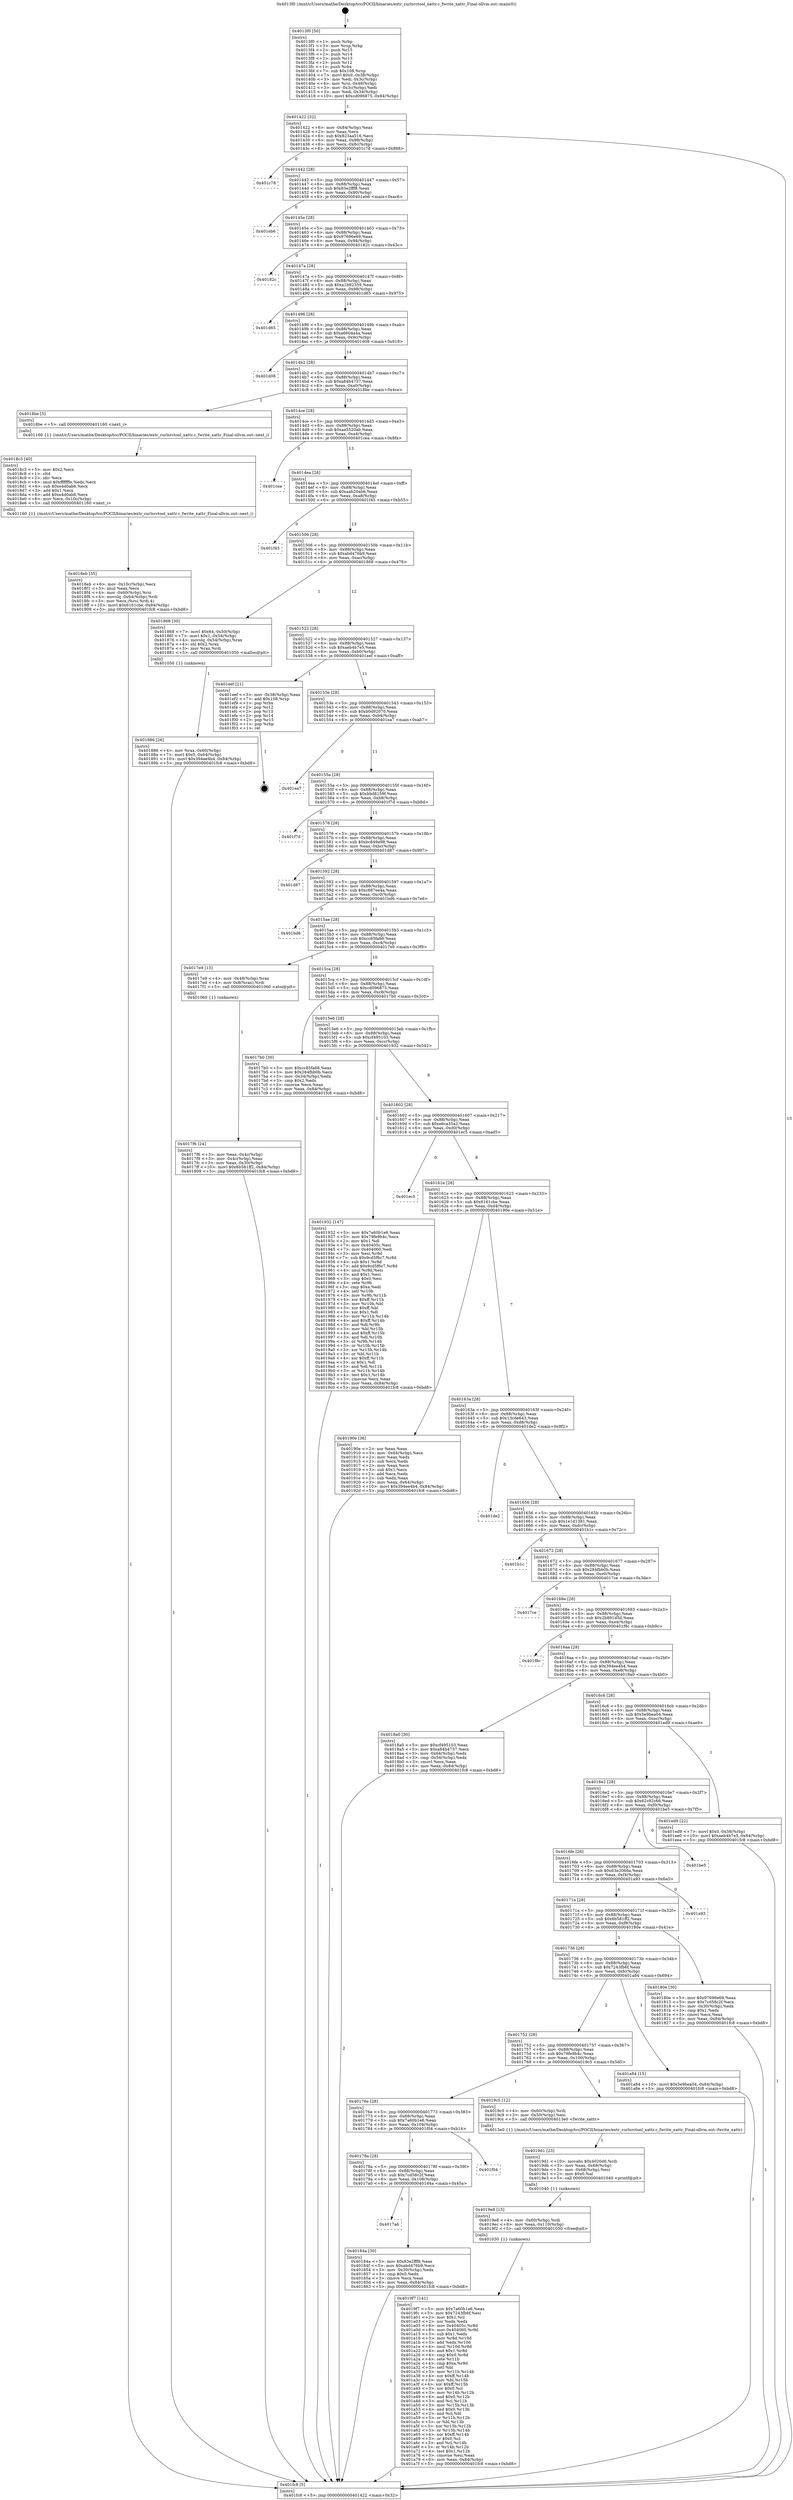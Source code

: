 digraph "0x4013f0" {
  label = "0x4013f0 (/mnt/c/Users/mathe/Desktop/tcc/POCII/binaries/extr_curlsrctool_xattr.c_fwrite_xattr_Final-ollvm.out::main(0))"
  labelloc = "t"
  node[shape=record]

  Entry [label="",width=0.3,height=0.3,shape=circle,fillcolor=black,style=filled]
  "0x401422" [label="{
     0x401422 [32]\l
     | [instrs]\l
     &nbsp;&nbsp;0x401422 \<+6\>: mov -0x84(%rbp),%eax\l
     &nbsp;&nbsp;0x401428 \<+2\>: mov %eax,%ecx\l
     &nbsp;&nbsp;0x40142a \<+6\>: sub $0x823aa516,%ecx\l
     &nbsp;&nbsp;0x401430 \<+6\>: mov %eax,-0x88(%rbp)\l
     &nbsp;&nbsp;0x401436 \<+6\>: mov %ecx,-0x8c(%rbp)\l
     &nbsp;&nbsp;0x40143c \<+6\>: je 0000000000401c78 \<main+0x888\>\l
  }"]
  "0x401c78" [label="{
     0x401c78\l
  }", style=dashed]
  "0x401442" [label="{
     0x401442 [28]\l
     | [instrs]\l
     &nbsp;&nbsp;0x401442 \<+5\>: jmp 0000000000401447 \<main+0x57\>\l
     &nbsp;&nbsp;0x401447 \<+6\>: mov -0x88(%rbp),%eax\l
     &nbsp;&nbsp;0x40144d \<+5\>: sub $0x83e2fff8,%eax\l
     &nbsp;&nbsp;0x401452 \<+6\>: mov %eax,-0x90(%rbp)\l
     &nbsp;&nbsp;0x401458 \<+6\>: je 0000000000401eb6 \<main+0xac6\>\l
  }"]
  Exit [label="",width=0.3,height=0.3,shape=circle,fillcolor=black,style=filled,peripheries=2]
  "0x401eb6" [label="{
     0x401eb6\l
  }", style=dashed]
  "0x40145e" [label="{
     0x40145e [28]\l
     | [instrs]\l
     &nbsp;&nbsp;0x40145e \<+5\>: jmp 0000000000401463 \<main+0x73\>\l
     &nbsp;&nbsp;0x401463 \<+6\>: mov -0x88(%rbp),%eax\l
     &nbsp;&nbsp;0x401469 \<+5\>: sub $0x97696e69,%eax\l
     &nbsp;&nbsp;0x40146e \<+6\>: mov %eax,-0x94(%rbp)\l
     &nbsp;&nbsp;0x401474 \<+6\>: je 000000000040182c \<main+0x43c\>\l
  }"]
  "0x4019f7" [label="{
     0x4019f7 [141]\l
     | [instrs]\l
     &nbsp;&nbsp;0x4019f7 \<+5\>: mov $0x7a60b1e6,%eax\l
     &nbsp;&nbsp;0x4019fc \<+5\>: mov $0x7243fb6f,%esi\l
     &nbsp;&nbsp;0x401a01 \<+2\>: mov $0x1,%cl\l
     &nbsp;&nbsp;0x401a03 \<+2\>: xor %edx,%edx\l
     &nbsp;&nbsp;0x401a05 \<+8\>: mov 0x40405c,%r8d\l
     &nbsp;&nbsp;0x401a0d \<+8\>: mov 0x404060,%r9d\l
     &nbsp;&nbsp;0x401a15 \<+3\>: sub $0x1,%edx\l
     &nbsp;&nbsp;0x401a18 \<+3\>: mov %r8d,%r10d\l
     &nbsp;&nbsp;0x401a1b \<+3\>: add %edx,%r10d\l
     &nbsp;&nbsp;0x401a1e \<+4\>: imul %r10d,%r8d\l
     &nbsp;&nbsp;0x401a22 \<+4\>: and $0x1,%r8d\l
     &nbsp;&nbsp;0x401a26 \<+4\>: cmp $0x0,%r8d\l
     &nbsp;&nbsp;0x401a2a \<+4\>: sete %r11b\l
     &nbsp;&nbsp;0x401a2e \<+4\>: cmp $0xa,%r9d\l
     &nbsp;&nbsp;0x401a32 \<+3\>: setl %bl\l
     &nbsp;&nbsp;0x401a35 \<+3\>: mov %r11b,%r14b\l
     &nbsp;&nbsp;0x401a38 \<+4\>: xor $0xff,%r14b\l
     &nbsp;&nbsp;0x401a3c \<+3\>: mov %bl,%r15b\l
     &nbsp;&nbsp;0x401a3f \<+4\>: xor $0xff,%r15b\l
     &nbsp;&nbsp;0x401a43 \<+3\>: xor $0x0,%cl\l
     &nbsp;&nbsp;0x401a46 \<+3\>: mov %r14b,%r12b\l
     &nbsp;&nbsp;0x401a49 \<+4\>: and $0x0,%r12b\l
     &nbsp;&nbsp;0x401a4d \<+3\>: and %cl,%r11b\l
     &nbsp;&nbsp;0x401a50 \<+3\>: mov %r15b,%r13b\l
     &nbsp;&nbsp;0x401a53 \<+4\>: and $0x0,%r13b\l
     &nbsp;&nbsp;0x401a57 \<+2\>: and %cl,%bl\l
     &nbsp;&nbsp;0x401a59 \<+3\>: or %r11b,%r12b\l
     &nbsp;&nbsp;0x401a5c \<+3\>: or %bl,%r13b\l
     &nbsp;&nbsp;0x401a5f \<+3\>: xor %r13b,%r12b\l
     &nbsp;&nbsp;0x401a62 \<+3\>: or %r15b,%r14b\l
     &nbsp;&nbsp;0x401a65 \<+4\>: xor $0xff,%r14b\l
     &nbsp;&nbsp;0x401a69 \<+3\>: or $0x0,%cl\l
     &nbsp;&nbsp;0x401a6c \<+3\>: and %cl,%r14b\l
     &nbsp;&nbsp;0x401a6f \<+3\>: or %r14b,%r12b\l
     &nbsp;&nbsp;0x401a72 \<+4\>: test $0x1,%r12b\l
     &nbsp;&nbsp;0x401a76 \<+3\>: cmovne %esi,%eax\l
     &nbsp;&nbsp;0x401a79 \<+6\>: mov %eax,-0x84(%rbp)\l
     &nbsp;&nbsp;0x401a7f \<+5\>: jmp 0000000000401fc8 \<main+0xbd8\>\l
  }"]
  "0x40182c" [label="{
     0x40182c\l
  }", style=dashed]
  "0x40147a" [label="{
     0x40147a [28]\l
     | [instrs]\l
     &nbsp;&nbsp;0x40147a \<+5\>: jmp 000000000040147f \<main+0x8f\>\l
     &nbsp;&nbsp;0x40147f \<+6\>: mov -0x88(%rbp),%eax\l
     &nbsp;&nbsp;0x401485 \<+5\>: sub $0xa1b92359,%eax\l
     &nbsp;&nbsp;0x40148a \<+6\>: mov %eax,-0x98(%rbp)\l
     &nbsp;&nbsp;0x401490 \<+6\>: je 0000000000401d65 \<main+0x975\>\l
  }"]
  "0x4019e8" [label="{
     0x4019e8 [15]\l
     | [instrs]\l
     &nbsp;&nbsp;0x4019e8 \<+4\>: mov -0x60(%rbp),%rdi\l
     &nbsp;&nbsp;0x4019ec \<+6\>: mov %eax,-0x110(%rbp)\l
     &nbsp;&nbsp;0x4019f2 \<+5\>: call 0000000000401030 \<free@plt\>\l
     | [calls]\l
     &nbsp;&nbsp;0x401030 \{1\} (unknown)\l
  }"]
  "0x401d65" [label="{
     0x401d65\l
  }", style=dashed]
  "0x401496" [label="{
     0x401496 [28]\l
     | [instrs]\l
     &nbsp;&nbsp;0x401496 \<+5\>: jmp 000000000040149b \<main+0xab\>\l
     &nbsp;&nbsp;0x40149b \<+6\>: mov -0x88(%rbp),%eax\l
     &nbsp;&nbsp;0x4014a1 \<+5\>: sub $0xa6604a4a,%eax\l
     &nbsp;&nbsp;0x4014a6 \<+6\>: mov %eax,-0x9c(%rbp)\l
     &nbsp;&nbsp;0x4014ac \<+6\>: je 0000000000401d08 \<main+0x918\>\l
  }"]
  "0x4019d1" [label="{
     0x4019d1 [23]\l
     | [instrs]\l
     &nbsp;&nbsp;0x4019d1 \<+10\>: movabs $0x4020d6,%rdi\l
     &nbsp;&nbsp;0x4019db \<+3\>: mov %eax,-0x68(%rbp)\l
     &nbsp;&nbsp;0x4019de \<+3\>: mov -0x68(%rbp),%esi\l
     &nbsp;&nbsp;0x4019e1 \<+2\>: mov $0x0,%al\l
     &nbsp;&nbsp;0x4019e3 \<+5\>: call 0000000000401040 \<printf@plt\>\l
     | [calls]\l
     &nbsp;&nbsp;0x401040 \{1\} (unknown)\l
  }"]
  "0x401d08" [label="{
     0x401d08\l
  }", style=dashed]
  "0x4014b2" [label="{
     0x4014b2 [28]\l
     | [instrs]\l
     &nbsp;&nbsp;0x4014b2 \<+5\>: jmp 00000000004014b7 \<main+0xc7\>\l
     &nbsp;&nbsp;0x4014b7 \<+6\>: mov -0x88(%rbp),%eax\l
     &nbsp;&nbsp;0x4014bd \<+5\>: sub $0xa84b4737,%eax\l
     &nbsp;&nbsp;0x4014c2 \<+6\>: mov %eax,-0xa0(%rbp)\l
     &nbsp;&nbsp;0x4014c8 \<+6\>: je 00000000004018be \<main+0x4ce\>\l
  }"]
  "0x4018eb" [label="{
     0x4018eb [35]\l
     | [instrs]\l
     &nbsp;&nbsp;0x4018eb \<+6\>: mov -0x10c(%rbp),%ecx\l
     &nbsp;&nbsp;0x4018f1 \<+3\>: imul %eax,%ecx\l
     &nbsp;&nbsp;0x4018f4 \<+4\>: mov -0x60(%rbp),%rsi\l
     &nbsp;&nbsp;0x4018f8 \<+4\>: movslq -0x64(%rbp),%rdi\l
     &nbsp;&nbsp;0x4018fc \<+3\>: mov %ecx,(%rsi,%rdi,4)\l
     &nbsp;&nbsp;0x4018ff \<+10\>: movl $0x6161cbe,-0x84(%rbp)\l
     &nbsp;&nbsp;0x401909 \<+5\>: jmp 0000000000401fc8 \<main+0xbd8\>\l
  }"]
  "0x4018be" [label="{
     0x4018be [5]\l
     | [instrs]\l
     &nbsp;&nbsp;0x4018be \<+5\>: call 0000000000401160 \<next_i\>\l
     | [calls]\l
     &nbsp;&nbsp;0x401160 \{1\} (/mnt/c/Users/mathe/Desktop/tcc/POCII/binaries/extr_curlsrctool_xattr.c_fwrite_xattr_Final-ollvm.out::next_i)\l
  }"]
  "0x4014ce" [label="{
     0x4014ce [28]\l
     | [instrs]\l
     &nbsp;&nbsp;0x4014ce \<+5\>: jmp 00000000004014d3 \<main+0xe3\>\l
     &nbsp;&nbsp;0x4014d3 \<+6\>: mov -0x88(%rbp),%eax\l
     &nbsp;&nbsp;0x4014d9 \<+5\>: sub $0xaa5520ab,%eax\l
     &nbsp;&nbsp;0x4014de \<+6\>: mov %eax,-0xa4(%rbp)\l
     &nbsp;&nbsp;0x4014e4 \<+6\>: je 0000000000401cea \<main+0x8fa\>\l
  }"]
  "0x4018c3" [label="{
     0x4018c3 [40]\l
     | [instrs]\l
     &nbsp;&nbsp;0x4018c3 \<+5\>: mov $0x2,%ecx\l
     &nbsp;&nbsp;0x4018c8 \<+1\>: cltd\l
     &nbsp;&nbsp;0x4018c9 \<+2\>: idiv %ecx\l
     &nbsp;&nbsp;0x4018cb \<+6\>: imul $0xfffffffe,%edx,%ecx\l
     &nbsp;&nbsp;0x4018d1 \<+6\>: sub $0xe4d0ab6,%ecx\l
     &nbsp;&nbsp;0x4018d7 \<+3\>: add $0x1,%ecx\l
     &nbsp;&nbsp;0x4018da \<+6\>: add $0xe4d0ab6,%ecx\l
     &nbsp;&nbsp;0x4018e0 \<+6\>: mov %ecx,-0x10c(%rbp)\l
     &nbsp;&nbsp;0x4018e6 \<+5\>: call 0000000000401160 \<next_i\>\l
     | [calls]\l
     &nbsp;&nbsp;0x401160 \{1\} (/mnt/c/Users/mathe/Desktop/tcc/POCII/binaries/extr_curlsrctool_xattr.c_fwrite_xattr_Final-ollvm.out::next_i)\l
  }"]
  "0x401cea" [label="{
     0x401cea\l
  }", style=dashed]
  "0x4014ea" [label="{
     0x4014ea [28]\l
     | [instrs]\l
     &nbsp;&nbsp;0x4014ea \<+5\>: jmp 00000000004014ef \<main+0xff\>\l
     &nbsp;&nbsp;0x4014ef \<+6\>: mov -0x88(%rbp),%eax\l
     &nbsp;&nbsp;0x4014f5 \<+5\>: sub $0xaab20ab6,%eax\l
     &nbsp;&nbsp;0x4014fa \<+6\>: mov %eax,-0xa8(%rbp)\l
     &nbsp;&nbsp;0x401500 \<+6\>: je 0000000000401f45 \<main+0xb55\>\l
  }"]
  "0x401886" [label="{
     0x401886 [26]\l
     | [instrs]\l
     &nbsp;&nbsp;0x401886 \<+4\>: mov %rax,-0x60(%rbp)\l
     &nbsp;&nbsp;0x40188a \<+7\>: movl $0x0,-0x64(%rbp)\l
     &nbsp;&nbsp;0x401891 \<+10\>: movl $0x394ee4b4,-0x84(%rbp)\l
     &nbsp;&nbsp;0x40189b \<+5\>: jmp 0000000000401fc8 \<main+0xbd8\>\l
  }"]
  "0x401f45" [label="{
     0x401f45\l
  }", style=dashed]
  "0x401506" [label="{
     0x401506 [28]\l
     | [instrs]\l
     &nbsp;&nbsp;0x401506 \<+5\>: jmp 000000000040150b \<main+0x11b\>\l
     &nbsp;&nbsp;0x40150b \<+6\>: mov -0x88(%rbp),%eax\l
     &nbsp;&nbsp;0x401511 \<+5\>: sub $0xabd476b9,%eax\l
     &nbsp;&nbsp;0x401516 \<+6\>: mov %eax,-0xac(%rbp)\l
     &nbsp;&nbsp;0x40151c \<+6\>: je 0000000000401868 \<main+0x478\>\l
  }"]
  "0x4017a6" [label="{
     0x4017a6\l
  }", style=dashed]
  "0x401868" [label="{
     0x401868 [30]\l
     | [instrs]\l
     &nbsp;&nbsp;0x401868 \<+7\>: movl $0x64,-0x50(%rbp)\l
     &nbsp;&nbsp;0x40186f \<+7\>: movl $0x1,-0x54(%rbp)\l
     &nbsp;&nbsp;0x401876 \<+4\>: movslq -0x54(%rbp),%rax\l
     &nbsp;&nbsp;0x40187a \<+4\>: shl $0x2,%rax\l
     &nbsp;&nbsp;0x40187e \<+3\>: mov %rax,%rdi\l
     &nbsp;&nbsp;0x401881 \<+5\>: call 0000000000401050 \<malloc@plt\>\l
     | [calls]\l
     &nbsp;&nbsp;0x401050 \{1\} (unknown)\l
  }"]
  "0x401522" [label="{
     0x401522 [28]\l
     | [instrs]\l
     &nbsp;&nbsp;0x401522 \<+5\>: jmp 0000000000401527 \<main+0x137\>\l
     &nbsp;&nbsp;0x401527 \<+6\>: mov -0x88(%rbp),%eax\l
     &nbsp;&nbsp;0x40152d \<+5\>: sub $0xaeb4b7e5,%eax\l
     &nbsp;&nbsp;0x401532 \<+6\>: mov %eax,-0xb0(%rbp)\l
     &nbsp;&nbsp;0x401538 \<+6\>: je 0000000000401eef \<main+0xaff\>\l
  }"]
  "0x40184a" [label="{
     0x40184a [30]\l
     | [instrs]\l
     &nbsp;&nbsp;0x40184a \<+5\>: mov $0x83e2fff8,%eax\l
     &nbsp;&nbsp;0x40184f \<+5\>: mov $0xabd476b9,%ecx\l
     &nbsp;&nbsp;0x401854 \<+3\>: mov -0x30(%rbp),%edx\l
     &nbsp;&nbsp;0x401857 \<+3\>: cmp $0x0,%edx\l
     &nbsp;&nbsp;0x40185a \<+3\>: cmove %ecx,%eax\l
     &nbsp;&nbsp;0x40185d \<+6\>: mov %eax,-0x84(%rbp)\l
     &nbsp;&nbsp;0x401863 \<+5\>: jmp 0000000000401fc8 \<main+0xbd8\>\l
  }"]
  "0x401eef" [label="{
     0x401eef [21]\l
     | [instrs]\l
     &nbsp;&nbsp;0x401eef \<+3\>: mov -0x38(%rbp),%eax\l
     &nbsp;&nbsp;0x401ef2 \<+7\>: add $0x108,%rsp\l
     &nbsp;&nbsp;0x401ef9 \<+1\>: pop %rbx\l
     &nbsp;&nbsp;0x401efa \<+2\>: pop %r12\l
     &nbsp;&nbsp;0x401efc \<+2\>: pop %r13\l
     &nbsp;&nbsp;0x401efe \<+2\>: pop %r14\l
     &nbsp;&nbsp;0x401f00 \<+2\>: pop %r15\l
     &nbsp;&nbsp;0x401f02 \<+1\>: pop %rbp\l
     &nbsp;&nbsp;0x401f03 \<+1\>: ret\l
  }"]
  "0x40153e" [label="{
     0x40153e [28]\l
     | [instrs]\l
     &nbsp;&nbsp;0x40153e \<+5\>: jmp 0000000000401543 \<main+0x153\>\l
     &nbsp;&nbsp;0x401543 \<+6\>: mov -0x88(%rbp),%eax\l
     &nbsp;&nbsp;0x401549 \<+5\>: sub $0xb0d92070,%eax\l
     &nbsp;&nbsp;0x40154e \<+6\>: mov %eax,-0xb4(%rbp)\l
     &nbsp;&nbsp;0x401554 \<+6\>: je 0000000000401ea7 \<main+0xab7\>\l
  }"]
  "0x40178a" [label="{
     0x40178a [28]\l
     | [instrs]\l
     &nbsp;&nbsp;0x40178a \<+5\>: jmp 000000000040178f \<main+0x39f\>\l
     &nbsp;&nbsp;0x40178f \<+6\>: mov -0x88(%rbp),%eax\l
     &nbsp;&nbsp;0x401795 \<+5\>: sub $0x7cd58c2f,%eax\l
     &nbsp;&nbsp;0x40179a \<+6\>: mov %eax,-0x108(%rbp)\l
     &nbsp;&nbsp;0x4017a0 \<+6\>: je 000000000040184a \<main+0x45a\>\l
  }"]
  "0x401ea7" [label="{
     0x401ea7\l
  }", style=dashed]
  "0x40155a" [label="{
     0x40155a [28]\l
     | [instrs]\l
     &nbsp;&nbsp;0x40155a \<+5\>: jmp 000000000040155f \<main+0x16f\>\l
     &nbsp;&nbsp;0x40155f \<+6\>: mov -0x88(%rbp),%eax\l
     &nbsp;&nbsp;0x401565 \<+5\>: sub $0xbbd8159f,%eax\l
     &nbsp;&nbsp;0x40156a \<+6\>: mov %eax,-0xb8(%rbp)\l
     &nbsp;&nbsp;0x401570 \<+6\>: je 0000000000401f7d \<main+0xb8d\>\l
  }"]
  "0x401f04" [label="{
     0x401f04\l
  }", style=dashed]
  "0x401f7d" [label="{
     0x401f7d\l
  }", style=dashed]
  "0x401576" [label="{
     0x401576 [28]\l
     | [instrs]\l
     &nbsp;&nbsp;0x401576 \<+5\>: jmp 000000000040157b \<main+0x18b\>\l
     &nbsp;&nbsp;0x40157b \<+6\>: mov -0x88(%rbp),%eax\l
     &nbsp;&nbsp;0x401581 \<+5\>: sub $0xbc849e98,%eax\l
     &nbsp;&nbsp;0x401586 \<+6\>: mov %eax,-0xbc(%rbp)\l
     &nbsp;&nbsp;0x40158c \<+6\>: je 0000000000401d87 \<main+0x997\>\l
  }"]
  "0x40176e" [label="{
     0x40176e [28]\l
     | [instrs]\l
     &nbsp;&nbsp;0x40176e \<+5\>: jmp 0000000000401773 \<main+0x383\>\l
     &nbsp;&nbsp;0x401773 \<+6\>: mov -0x88(%rbp),%eax\l
     &nbsp;&nbsp;0x401779 \<+5\>: sub $0x7a60b1e6,%eax\l
     &nbsp;&nbsp;0x40177e \<+6\>: mov %eax,-0x104(%rbp)\l
     &nbsp;&nbsp;0x401784 \<+6\>: je 0000000000401f04 \<main+0xb14\>\l
  }"]
  "0x401d87" [label="{
     0x401d87\l
  }", style=dashed]
  "0x401592" [label="{
     0x401592 [28]\l
     | [instrs]\l
     &nbsp;&nbsp;0x401592 \<+5\>: jmp 0000000000401597 \<main+0x1a7\>\l
     &nbsp;&nbsp;0x401597 \<+6\>: mov -0x88(%rbp),%eax\l
     &nbsp;&nbsp;0x40159d \<+5\>: sub $0xc687ee4a,%eax\l
     &nbsp;&nbsp;0x4015a2 \<+6\>: mov %eax,-0xc0(%rbp)\l
     &nbsp;&nbsp;0x4015a8 \<+6\>: je 0000000000401bd6 \<main+0x7e6\>\l
  }"]
  "0x4019c5" [label="{
     0x4019c5 [12]\l
     | [instrs]\l
     &nbsp;&nbsp;0x4019c5 \<+4\>: mov -0x60(%rbp),%rdi\l
     &nbsp;&nbsp;0x4019c9 \<+3\>: mov -0x50(%rbp),%esi\l
     &nbsp;&nbsp;0x4019cc \<+5\>: call 00000000004013e0 \<fwrite_xattr\>\l
     | [calls]\l
     &nbsp;&nbsp;0x4013e0 \{1\} (/mnt/c/Users/mathe/Desktop/tcc/POCII/binaries/extr_curlsrctool_xattr.c_fwrite_xattr_Final-ollvm.out::fwrite_xattr)\l
  }"]
  "0x401bd6" [label="{
     0x401bd6\l
  }", style=dashed]
  "0x4015ae" [label="{
     0x4015ae [28]\l
     | [instrs]\l
     &nbsp;&nbsp;0x4015ae \<+5\>: jmp 00000000004015b3 \<main+0x1c3\>\l
     &nbsp;&nbsp;0x4015b3 \<+6\>: mov -0x88(%rbp),%eax\l
     &nbsp;&nbsp;0x4015b9 \<+5\>: sub $0xcc85fa68,%eax\l
     &nbsp;&nbsp;0x4015be \<+6\>: mov %eax,-0xc4(%rbp)\l
     &nbsp;&nbsp;0x4015c4 \<+6\>: je 00000000004017e9 \<main+0x3f9\>\l
  }"]
  "0x401752" [label="{
     0x401752 [28]\l
     | [instrs]\l
     &nbsp;&nbsp;0x401752 \<+5\>: jmp 0000000000401757 \<main+0x367\>\l
     &nbsp;&nbsp;0x401757 \<+6\>: mov -0x88(%rbp),%eax\l
     &nbsp;&nbsp;0x40175d \<+5\>: sub $0x79fe9b4c,%eax\l
     &nbsp;&nbsp;0x401762 \<+6\>: mov %eax,-0x100(%rbp)\l
     &nbsp;&nbsp;0x401768 \<+6\>: je 00000000004019c5 \<main+0x5d5\>\l
  }"]
  "0x4017e9" [label="{
     0x4017e9 [13]\l
     | [instrs]\l
     &nbsp;&nbsp;0x4017e9 \<+4\>: mov -0x48(%rbp),%rax\l
     &nbsp;&nbsp;0x4017ed \<+4\>: mov 0x8(%rax),%rdi\l
     &nbsp;&nbsp;0x4017f1 \<+5\>: call 0000000000401060 \<atoi@plt\>\l
     | [calls]\l
     &nbsp;&nbsp;0x401060 \{1\} (unknown)\l
  }"]
  "0x4015ca" [label="{
     0x4015ca [28]\l
     | [instrs]\l
     &nbsp;&nbsp;0x4015ca \<+5\>: jmp 00000000004015cf \<main+0x1df\>\l
     &nbsp;&nbsp;0x4015cf \<+6\>: mov -0x88(%rbp),%eax\l
     &nbsp;&nbsp;0x4015d5 \<+5\>: sub $0xcd096875,%eax\l
     &nbsp;&nbsp;0x4015da \<+6\>: mov %eax,-0xc8(%rbp)\l
     &nbsp;&nbsp;0x4015e0 \<+6\>: je 00000000004017b0 \<main+0x3c0\>\l
  }"]
  "0x401a84" [label="{
     0x401a84 [15]\l
     | [instrs]\l
     &nbsp;&nbsp;0x401a84 \<+10\>: movl $0x5e9bea04,-0x84(%rbp)\l
     &nbsp;&nbsp;0x401a8e \<+5\>: jmp 0000000000401fc8 \<main+0xbd8\>\l
  }"]
  "0x4017b0" [label="{
     0x4017b0 [30]\l
     | [instrs]\l
     &nbsp;&nbsp;0x4017b0 \<+5\>: mov $0xcc85fa68,%eax\l
     &nbsp;&nbsp;0x4017b5 \<+5\>: mov $0x284fbb0b,%ecx\l
     &nbsp;&nbsp;0x4017ba \<+3\>: mov -0x34(%rbp),%edx\l
     &nbsp;&nbsp;0x4017bd \<+3\>: cmp $0x2,%edx\l
     &nbsp;&nbsp;0x4017c0 \<+3\>: cmovne %ecx,%eax\l
     &nbsp;&nbsp;0x4017c3 \<+6\>: mov %eax,-0x84(%rbp)\l
     &nbsp;&nbsp;0x4017c9 \<+5\>: jmp 0000000000401fc8 \<main+0xbd8\>\l
  }"]
  "0x4015e6" [label="{
     0x4015e6 [28]\l
     | [instrs]\l
     &nbsp;&nbsp;0x4015e6 \<+5\>: jmp 00000000004015eb \<main+0x1fb\>\l
     &nbsp;&nbsp;0x4015eb \<+6\>: mov -0x88(%rbp),%eax\l
     &nbsp;&nbsp;0x4015f1 \<+5\>: sub $0xcf495103,%eax\l
     &nbsp;&nbsp;0x4015f6 \<+6\>: mov %eax,-0xcc(%rbp)\l
     &nbsp;&nbsp;0x4015fc \<+6\>: je 0000000000401932 \<main+0x542\>\l
  }"]
  "0x401fc8" [label="{
     0x401fc8 [5]\l
     | [instrs]\l
     &nbsp;&nbsp;0x401fc8 \<+5\>: jmp 0000000000401422 \<main+0x32\>\l
  }"]
  "0x4013f0" [label="{
     0x4013f0 [50]\l
     | [instrs]\l
     &nbsp;&nbsp;0x4013f0 \<+1\>: push %rbp\l
     &nbsp;&nbsp;0x4013f1 \<+3\>: mov %rsp,%rbp\l
     &nbsp;&nbsp;0x4013f4 \<+2\>: push %r15\l
     &nbsp;&nbsp;0x4013f6 \<+2\>: push %r14\l
     &nbsp;&nbsp;0x4013f8 \<+2\>: push %r13\l
     &nbsp;&nbsp;0x4013fa \<+2\>: push %r12\l
     &nbsp;&nbsp;0x4013fc \<+1\>: push %rbx\l
     &nbsp;&nbsp;0x4013fd \<+7\>: sub $0x108,%rsp\l
     &nbsp;&nbsp;0x401404 \<+7\>: movl $0x0,-0x38(%rbp)\l
     &nbsp;&nbsp;0x40140b \<+3\>: mov %edi,-0x3c(%rbp)\l
     &nbsp;&nbsp;0x40140e \<+4\>: mov %rsi,-0x48(%rbp)\l
     &nbsp;&nbsp;0x401412 \<+3\>: mov -0x3c(%rbp),%edi\l
     &nbsp;&nbsp;0x401415 \<+3\>: mov %edi,-0x34(%rbp)\l
     &nbsp;&nbsp;0x401418 \<+10\>: movl $0xcd096875,-0x84(%rbp)\l
  }"]
  "0x4017f6" [label="{
     0x4017f6 [24]\l
     | [instrs]\l
     &nbsp;&nbsp;0x4017f6 \<+3\>: mov %eax,-0x4c(%rbp)\l
     &nbsp;&nbsp;0x4017f9 \<+3\>: mov -0x4c(%rbp),%eax\l
     &nbsp;&nbsp;0x4017fc \<+3\>: mov %eax,-0x30(%rbp)\l
     &nbsp;&nbsp;0x4017ff \<+10\>: movl $0x6b581ff2,-0x84(%rbp)\l
     &nbsp;&nbsp;0x401809 \<+5\>: jmp 0000000000401fc8 \<main+0xbd8\>\l
  }"]
  "0x401736" [label="{
     0x401736 [28]\l
     | [instrs]\l
     &nbsp;&nbsp;0x401736 \<+5\>: jmp 000000000040173b \<main+0x34b\>\l
     &nbsp;&nbsp;0x40173b \<+6\>: mov -0x88(%rbp),%eax\l
     &nbsp;&nbsp;0x401741 \<+5\>: sub $0x7243fb6f,%eax\l
     &nbsp;&nbsp;0x401746 \<+6\>: mov %eax,-0xfc(%rbp)\l
     &nbsp;&nbsp;0x40174c \<+6\>: je 0000000000401a84 \<main+0x694\>\l
  }"]
  "0x401932" [label="{
     0x401932 [147]\l
     | [instrs]\l
     &nbsp;&nbsp;0x401932 \<+5\>: mov $0x7a60b1e6,%eax\l
     &nbsp;&nbsp;0x401937 \<+5\>: mov $0x79fe9b4c,%ecx\l
     &nbsp;&nbsp;0x40193c \<+2\>: mov $0x1,%dl\l
     &nbsp;&nbsp;0x40193e \<+7\>: mov 0x40405c,%esi\l
     &nbsp;&nbsp;0x401945 \<+7\>: mov 0x404060,%edi\l
     &nbsp;&nbsp;0x40194c \<+3\>: mov %esi,%r8d\l
     &nbsp;&nbsp;0x40194f \<+7\>: sub $0x9cd5f6c7,%r8d\l
     &nbsp;&nbsp;0x401956 \<+4\>: sub $0x1,%r8d\l
     &nbsp;&nbsp;0x40195a \<+7\>: add $0x9cd5f6c7,%r8d\l
     &nbsp;&nbsp;0x401961 \<+4\>: imul %r8d,%esi\l
     &nbsp;&nbsp;0x401965 \<+3\>: and $0x1,%esi\l
     &nbsp;&nbsp;0x401968 \<+3\>: cmp $0x0,%esi\l
     &nbsp;&nbsp;0x40196b \<+4\>: sete %r9b\l
     &nbsp;&nbsp;0x40196f \<+3\>: cmp $0xa,%edi\l
     &nbsp;&nbsp;0x401972 \<+4\>: setl %r10b\l
     &nbsp;&nbsp;0x401976 \<+3\>: mov %r9b,%r11b\l
     &nbsp;&nbsp;0x401979 \<+4\>: xor $0xff,%r11b\l
     &nbsp;&nbsp;0x40197d \<+3\>: mov %r10b,%bl\l
     &nbsp;&nbsp;0x401980 \<+3\>: xor $0xff,%bl\l
     &nbsp;&nbsp;0x401983 \<+3\>: xor $0x1,%dl\l
     &nbsp;&nbsp;0x401986 \<+3\>: mov %r11b,%r14b\l
     &nbsp;&nbsp;0x401989 \<+4\>: and $0xff,%r14b\l
     &nbsp;&nbsp;0x40198d \<+3\>: and %dl,%r9b\l
     &nbsp;&nbsp;0x401990 \<+3\>: mov %bl,%r15b\l
     &nbsp;&nbsp;0x401993 \<+4\>: and $0xff,%r15b\l
     &nbsp;&nbsp;0x401997 \<+3\>: and %dl,%r10b\l
     &nbsp;&nbsp;0x40199a \<+3\>: or %r9b,%r14b\l
     &nbsp;&nbsp;0x40199d \<+3\>: or %r10b,%r15b\l
     &nbsp;&nbsp;0x4019a0 \<+3\>: xor %r15b,%r14b\l
     &nbsp;&nbsp;0x4019a3 \<+3\>: or %bl,%r11b\l
     &nbsp;&nbsp;0x4019a6 \<+4\>: xor $0xff,%r11b\l
     &nbsp;&nbsp;0x4019aa \<+3\>: or $0x1,%dl\l
     &nbsp;&nbsp;0x4019ad \<+3\>: and %dl,%r11b\l
     &nbsp;&nbsp;0x4019b0 \<+3\>: or %r11b,%r14b\l
     &nbsp;&nbsp;0x4019b3 \<+4\>: test $0x1,%r14b\l
     &nbsp;&nbsp;0x4019b7 \<+3\>: cmovne %ecx,%eax\l
     &nbsp;&nbsp;0x4019ba \<+6\>: mov %eax,-0x84(%rbp)\l
     &nbsp;&nbsp;0x4019c0 \<+5\>: jmp 0000000000401fc8 \<main+0xbd8\>\l
  }"]
  "0x401602" [label="{
     0x401602 [28]\l
     | [instrs]\l
     &nbsp;&nbsp;0x401602 \<+5\>: jmp 0000000000401607 \<main+0x217\>\l
     &nbsp;&nbsp;0x401607 \<+6\>: mov -0x88(%rbp),%eax\l
     &nbsp;&nbsp;0x40160d \<+5\>: sub $0xe6ca35a2,%eax\l
     &nbsp;&nbsp;0x401612 \<+6\>: mov %eax,-0xd0(%rbp)\l
     &nbsp;&nbsp;0x401618 \<+6\>: je 0000000000401ec5 \<main+0xad5\>\l
  }"]
  "0x40180e" [label="{
     0x40180e [30]\l
     | [instrs]\l
     &nbsp;&nbsp;0x40180e \<+5\>: mov $0x97696e69,%eax\l
     &nbsp;&nbsp;0x401813 \<+5\>: mov $0x7cd58c2f,%ecx\l
     &nbsp;&nbsp;0x401818 \<+3\>: mov -0x30(%rbp),%edx\l
     &nbsp;&nbsp;0x40181b \<+3\>: cmp $0x1,%edx\l
     &nbsp;&nbsp;0x40181e \<+3\>: cmovl %ecx,%eax\l
     &nbsp;&nbsp;0x401821 \<+6\>: mov %eax,-0x84(%rbp)\l
     &nbsp;&nbsp;0x401827 \<+5\>: jmp 0000000000401fc8 \<main+0xbd8\>\l
  }"]
  "0x401ec5" [label="{
     0x401ec5\l
  }", style=dashed]
  "0x40161e" [label="{
     0x40161e [28]\l
     | [instrs]\l
     &nbsp;&nbsp;0x40161e \<+5\>: jmp 0000000000401623 \<main+0x233\>\l
     &nbsp;&nbsp;0x401623 \<+6\>: mov -0x88(%rbp),%eax\l
     &nbsp;&nbsp;0x401629 \<+5\>: sub $0x6161cbe,%eax\l
     &nbsp;&nbsp;0x40162e \<+6\>: mov %eax,-0xd4(%rbp)\l
     &nbsp;&nbsp;0x401634 \<+6\>: je 000000000040190e \<main+0x51e\>\l
  }"]
  "0x40171a" [label="{
     0x40171a [28]\l
     | [instrs]\l
     &nbsp;&nbsp;0x40171a \<+5\>: jmp 000000000040171f \<main+0x32f\>\l
     &nbsp;&nbsp;0x40171f \<+6\>: mov -0x88(%rbp),%eax\l
     &nbsp;&nbsp;0x401725 \<+5\>: sub $0x6b581ff2,%eax\l
     &nbsp;&nbsp;0x40172a \<+6\>: mov %eax,-0xf8(%rbp)\l
     &nbsp;&nbsp;0x401730 \<+6\>: je 000000000040180e \<main+0x41e\>\l
  }"]
  "0x40190e" [label="{
     0x40190e [36]\l
     | [instrs]\l
     &nbsp;&nbsp;0x40190e \<+2\>: xor %eax,%eax\l
     &nbsp;&nbsp;0x401910 \<+3\>: mov -0x64(%rbp),%ecx\l
     &nbsp;&nbsp;0x401913 \<+2\>: mov %eax,%edx\l
     &nbsp;&nbsp;0x401915 \<+2\>: sub %ecx,%edx\l
     &nbsp;&nbsp;0x401917 \<+2\>: mov %eax,%ecx\l
     &nbsp;&nbsp;0x401919 \<+3\>: sub $0x1,%ecx\l
     &nbsp;&nbsp;0x40191c \<+2\>: add %ecx,%edx\l
     &nbsp;&nbsp;0x40191e \<+2\>: sub %edx,%eax\l
     &nbsp;&nbsp;0x401920 \<+3\>: mov %eax,-0x64(%rbp)\l
     &nbsp;&nbsp;0x401923 \<+10\>: movl $0x394ee4b4,-0x84(%rbp)\l
     &nbsp;&nbsp;0x40192d \<+5\>: jmp 0000000000401fc8 \<main+0xbd8\>\l
  }"]
  "0x40163a" [label="{
     0x40163a [28]\l
     | [instrs]\l
     &nbsp;&nbsp;0x40163a \<+5\>: jmp 000000000040163f \<main+0x24f\>\l
     &nbsp;&nbsp;0x40163f \<+6\>: mov -0x88(%rbp),%eax\l
     &nbsp;&nbsp;0x401645 \<+5\>: sub $0x13cde643,%eax\l
     &nbsp;&nbsp;0x40164a \<+6\>: mov %eax,-0xd8(%rbp)\l
     &nbsp;&nbsp;0x401650 \<+6\>: je 0000000000401de2 \<main+0x9f2\>\l
  }"]
  "0x401a93" [label="{
     0x401a93\l
  }", style=dashed]
  "0x401de2" [label="{
     0x401de2\l
  }", style=dashed]
  "0x401656" [label="{
     0x401656 [28]\l
     | [instrs]\l
     &nbsp;&nbsp;0x401656 \<+5\>: jmp 000000000040165b \<main+0x26b\>\l
     &nbsp;&nbsp;0x40165b \<+6\>: mov -0x88(%rbp),%eax\l
     &nbsp;&nbsp;0x401661 \<+5\>: sub $0x1e1d1381,%eax\l
     &nbsp;&nbsp;0x401666 \<+6\>: mov %eax,-0xdc(%rbp)\l
     &nbsp;&nbsp;0x40166c \<+6\>: je 0000000000401b1c \<main+0x72c\>\l
  }"]
  "0x4016fe" [label="{
     0x4016fe [28]\l
     | [instrs]\l
     &nbsp;&nbsp;0x4016fe \<+5\>: jmp 0000000000401703 \<main+0x313\>\l
     &nbsp;&nbsp;0x401703 \<+6\>: mov -0x88(%rbp),%eax\l
     &nbsp;&nbsp;0x401709 \<+5\>: sub $0x63e2068a,%eax\l
     &nbsp;&nbsp;0x40170e \<+6\>: mov %eax,-0xf4(%rbp)\l
     &nbsp;&nbsp;0x401714 \<+6\>: je 0000000000401a93 \<main+0x6a3\>\l
  }"]
  "0x401b1c" [label="{
     0x401b1c\l
  }", style=dashed]
  "0x401672" [label="{
     0x401672 [28]\l
     | [instrs]\l
     &nbsp;&nbsp;0x401672 \<+5\>: jmp 0000000000401677 \<main+0x287\>\l
     &nbsp;&nbsp;0x401677 \<+6\>: mov -0x88(%rbp),%eax\l
     &nbsp;&nbsp;0x40167d \<+5\>: sub $0x284fbb0b,%eax\l
     &nbsp;&nbsp;0x401682 \<+6\>: mov %eax,-0xe0(%rbp)\l
     &nbsp;&nbsp;0x401688 \<+6\>: je 00000000004017ce \<main+0x3de\>\l
  }"]
  "0x401be5" [label="{
     0x401be5\l
  }", style=dashed]
  "0x4017ce" [label="{
     0x4017ce\l
  }", style=dashed]
  "0x40168e" [label="{
     0x40168e [28]\l
     | [instrs]\l
     &nbsp;&nbsp;0x40168e \<+5\>: jmp 0000000000401693 \<main+0x2a3\>\l
     &nbsp;&nbsp;0x401693 \<+6\>: mov -0x88(%rbp),%eax\l
     &nbsp;&nbsp;0x401699 \<+5\>: sub $0x2b891d5d,%eax\l
     &nbsp;&nbsp;0x40169e \<+6\>: mov %eax,-0xe4(%rbp)\l
     &nbsp;&nbsp;0x4016a4 \<+6\>: je 0000000000401f8c \<main+0xb9c\>\l
  }"]
  "0x4016e2" [label="{
     0x4016e2 [28]\l
     | [instrs]\l
     &nbsp;&nbsp;0x4016e2 \<+5\>: jmp 00000000004016e7 \<main+0x2f7\>\l
     &nbsp;&nbsp;0x4016e7 \<+6\>: mov -0x88(%rbp),%eax\l
     &nbsp;&nbsp;0x4016ed \<+5\>: sub $0x62c92c66,%eax\l
     &nbsp;&nbsp;0x4016f2 \<+6\>: mov %eax,-0xf0(%rbp)\l
     &nbsp;&nbsp;0x4016f8 \<+6\>: je 0000000000401be5 \<main+0x7f5\>\l
  }"]
  "0x401f8c" [label="{
     0x401f8c\l
  }", style=dashed]
  "0x4016aa" [label="{
     0x4016aa [28]\l
     | [instrs]\l
     &nbsp;&nbsp;0x4016aa \<+5\>: jmp 00000000004016af \<main+0x2bf\>\l
     &nbsp;&nbsp;0x4016af \<+6\>: mov -0x88(%rbp),%eax\l
     &nbsp;&nbsp;0x4016b5 \<+5\>: sub $0x394ee4b4,%eax\l
     &nbsp;&nbsp;0x4016ba \<+6\>: mov %eax,-0xe8(%rbp)\l
     &nbsp;&nbsp;0x4016c0 \<+6\>: je 00000000004018a0 \<main+0x4b0\>\l
  }"]
  "0x401ed9" [label="{
     0x401ed9 [22]\l
     | [instrs]\l
     &nbsp;&nbsp;0x401ed9 \<+7\>: movl $0x0,-0x38(%rbp)\l
     &nbsp;&nbsp;0x401ee0 \<+10\>: movl $0xaeb4b7e5,-0x84(%rbp)\l
     &nbsp;&nbsp;0x401eea \<+5\>: jmp 0000000000401fc8 \<main+0xbd8\>\l
  }"]
  "0x4018a0" [label="{
     0x4018a0 [30]\l
     | [instrs]\l
     &nbsp;&nbsp;0x4018a0 \<+5\>: mov $0xcf495103,%eax\l
     &nbsp;&nbsp;0x4018a5 \<+5\>: mov $0xa84b4737,%ecx\l
     &nbsp;&nbsp;0x4018aa \<+3\>: mov -0x64(%rbp),%edx\l
     &nbsp;&nbsp;0x4018ad \<+3\>: cmp -0x54(%rbp),%edx\l
     &nbsp;&nbsp;0x4018b0 \<+3\>: cmovl %ecx,%eax\l
     &nbsp;&nbsp;0x4018b3 \<+6\>: mov %eax,-0x84(%rbp)\l
     &nbsp;&nbsp;0x4018b9 \<+5\>: jmp 0000000000401fc8 \<main+0xbd8\>\l
  }"]
  "0x4016c6" [label="{
     0x4016c6 [28]\l
     | [instrs]\l
     &nbsp;&nbsp;0x4016c6 \<+5\>: jmp 00000000004016cb \<main+0x2db\>\l
     &nbsp;&nbsp;0x4016cb \<+6\>: mov -0x88(%rbp),%eax\l
     &nbsp;&nbsp;0x4016d1 \<+5\>: sub $0x5e9bea04,%eax\l
     &nbsp;&nbsp;0x4016d6 \<+6\>: mov %eax,-0xec(%rbp)\l
     &nbsp;&nbsp;0x4016dc \<+6\>: je 0000000000401ed9 \<main+0xae9\>\l
  }"]
  Entry -> "0x4013f0" [label=" 1"]
  "0x401422" -> "0x401c78" [label=" 0"]
  "0x401422" -> "0x401442" [label=" 14"]
  "0x401eef" -> Exit [label=" 1"]
  "0x401442" -> "0x401eb6" [label=" 0"]
  "0x401442" -> "0x40145e" [label=" 14"]
  "0x401ed9" -> "0x401fc8" [label=" 1"]
  "0x40145e" -> "0x40182c" [label=" 0"]
  "0x40145e" -> "0x40147a" [label=" 14"]
  "0x401a84" -> "0x401fc8" [label=" 1"]
  "0x40147a" -> "0x401d65" [label=" 0"]
  "0x40147a" -> "0x401496" [label=" 14"]
  "0x4019f7" -> "0x401fc8" [label=" 1"]
  "0x401496" -> "0x401d08" [label=" 0"]
  "0x401496" -> "0x4014b2" [label=" 14"]
  "0x4019e8" -> "0x4019f7" [label=" 1"]
  "0x4014b2" -> "0x4018be" [label=" 1"]
  "0x4014b2" -> "0x4014ce" [label=" 13"]
  "0x4019d1" -> "0x4019e8" [label=" 1"]
  "0x4014ce" -> "0x401cea" [label=" 0"]
  "0x4014ce" -> "0x4014ea" [label=" 13"]
  "0x4019c5" -> "0x4019d1" [label=" 1"]
  "0x4014ea" -> "0x401f45" [label=" 0"]
  "0x4014ea" -> "0x401506" [label=" 13"]
  "0x401932" -> "0x401fc8" [label=" 1"]
  "0x401506" -> "0x401868" [label=" 1"]
  "0x401506" -> "0x401522" [label=" 12"]
  "0x40190e" -> "0x401fc8" [label=" 1"]
  "0x401522" -> "0x401eef" [label=" 1"]
  "0x401522" -> "0x40153e" [label=" 11"]
  "0x4018eb" -> "0x401fc8" [label=" 1"]
  "0x40153e" -> "0x401ea7" [label=" 0"]
  "0x40153e" -> "0x40155a" [label=" 11"]
  "0x4018be" -> "0x4018c3" [label=" 1"]
  "0x40155a" -> "0x401f7d" [label=" 0"]
  "0x40155a" -> "0x401576" [label=" 11"]
  "0x4018a0" -> "0x401fc8" [label=" 2"]
  "0x401576" -> "0x401d87" [label=" 0"]
  "0x401576" -> "0x401592" [label=" 11"]
  "0x401868" -> "0x401886" [label=" 1"]
  "0x401592" -> "0x401bd6" [label=" 0"]
  "0x401592" -> "0x4015ae" [label=" 11"]
  "0x40184a" -> "0x401fc8" [label=" 1"]
  "0x4015ae" -> "0x4017e9" [label=" 1"]
  "0x4015ae" -> "0x4015ca" [label=" 10"]
  "0x40178a" -> "0x40184a" [label=" 1"]
  "0x4015ca" -> "0x4017b0" [label=" 1"]
  "0x4015ca" -> "0x4015e6" [label=" 9"]
  "0x4017b0" -> "0x401fc8" [label=" 1"]
  "0x4013f0" -> "0x401422" [label=" 1"]
  "0x401fc8" -> "0x401422" [label=" 13"]
  "0x4017e9" -> "0x4017f6" [label=" 1"]
  "0x4017f6" -> "0x401fc8" [label=" 1"]
  "0x4018c3" -> "0x4018eb" [label=" 1"]
  "0x4015e6" -> "0x401932" [label=" 1"]
  "0x4015e6" -> "0x401602" [label=" 8"]
  "0x40176e" -> "0x401f04" [label=" 0"]
  "0x401602" -> "0x401ec5" [label=" 0"]
  "0x401602" -> "0x40161e" [label=" 8"]
  "0x401886" -> "0x401fc8" [label=" 1"]
  "0x40161e" -> "0x40190e" [label=" 1"]
  "0x40161e" -> "0x40163a" [label=" 7"]
  "0x401752" -> "0x4019c5" [label=" 1"]
  "0x40163a" -> "0x401de2" [label=" 0"]
  "0x40163a" -> "0x401656" [label=" 7"]
  "0x40178a" -> "0x4017a6" [label=" 0"]
  "0x401656" -> "0x401b1c" [label=" 0"]
  "0x401656" -> "0x401672" [label=" 7"]
  "0x401736" -> "0x401a84" [label=" 1"]
  "0x401672" -> "0x4017ce" [label=" 0"]
  "0x401672" -> "0x40168e" [label=" 7"]
  "0x40176e" -> "0x40178a" [label=" 1"]
  "0x40168e" -> "0x401f8c" [label=" 0"]
  "0x40168e" -> "0x4016aa" [label=" 7"]
  "0x40171a" -> "0x401736" [label=" 3"]
  "0x4016aa" -> "0x4018a0" [label=" 2"]
  "0x4016aa" -> "0x4016c6" [label=" 5"]
  "0x40171a" -> "0x40180e" [label=" 1"]
  "0x4016c6" -> "0x401ed9" [label=" 1"]
  "0x4016c6" -> "0x4016e2" [label=" 4"]
  "0x40180e" -> "0x401fc8" [label=" 1"]
  "0x4016e2" -> "0x401be5" [label=" 0"]
  "0x4016e2" -> "0x4016fe" [label=" 4"]
  "0x401736" -> "0x401752" [label=" 2"]
  "0x4016fe" -> "0x401a93" [label=" 0"]
  "0x4016fe" -> "0x40171a" [label=" 4"]
  "0x401752" -> "0x40176e" [label=" 1"]
}
